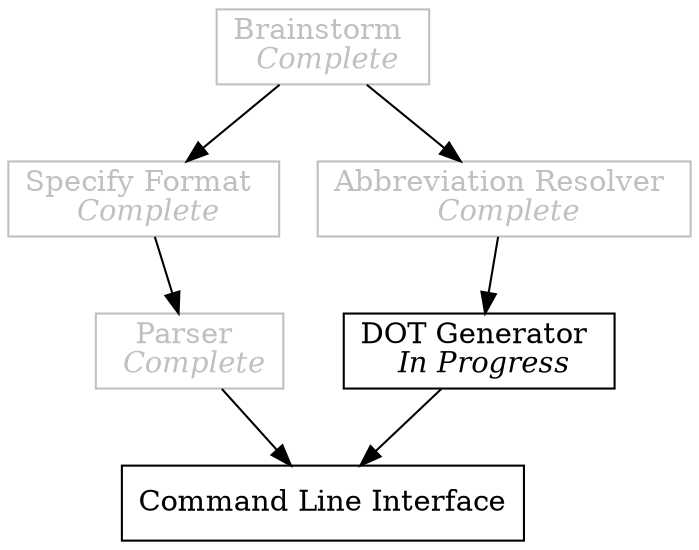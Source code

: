 digraph {
  node [shape=record, splines="curve"];
  a[label=<<font color='gray'>Brainstorm <br/> <i>Complete</i></font>>, color="gray"];
  b[label=<<font color='gray'>Specify Format <br/> <i>Complete</i></font>>, color="gray"];
  c[label=<DOT Generator <br/> <i>In Progress</i>>];
  d[label=<<font color='gray'>Parser <br/> <i>Complete</i></font>>, color="gray"];
  e[label=<Command Line Interface>];
  f[label=<<font color='gray'>Abbreviation Resolver <br/> <i>Complete</i></font>>, color="gray"];

  a -> { b f };
  b -> d;
  d -> e;
  c -> e;
  f -> c;
}
